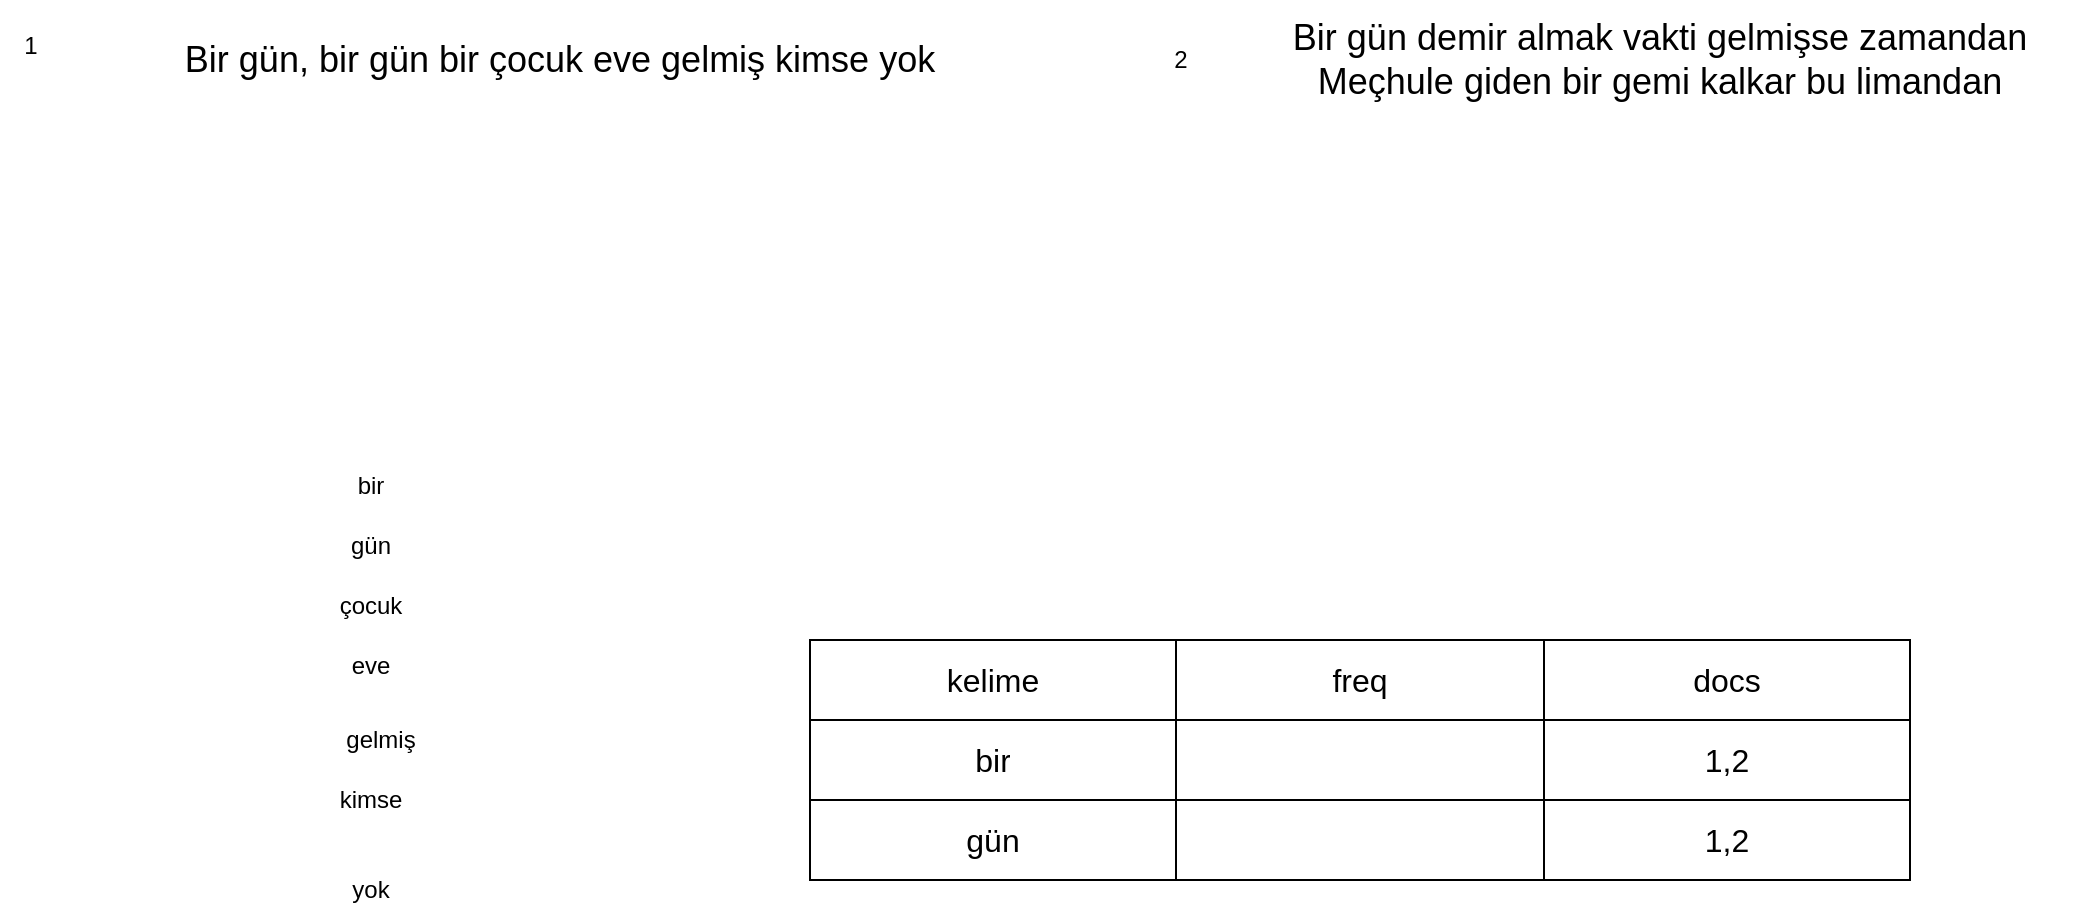 <mxfile version="22.1.9" type="device" pages="3">
  <diagram name="Page-1" id="vfHGvTpzAUw9W2T8gh5R">
    <mxGraphModel dx="1434" dy="910" grid="1" gridSize="10" guides="1" tooltips="1" connect="1" arrows="1" fold="1" page="1" pageScale="1" pageWidth="1100" pageHeight="850" math="0" shadow="0">
      <root>
        <mxCell id="0" />
        <mxCell id="1" parent="0" />
        <mxCell id="UsQSxmgThS2UPmEDzRYc-1" value="Bir gün, bir gün bir çocuk eve gelmiş kimse yok" style="text;html=1;strokeColor=none;fillColor=none;align=center;verticalAlign=middle;whiteSpace=wrap;rounded=0;fontSize=18;" parent="1" vertex="1">
          <mxGeometry x="120" y="40" width="430" height="60" as="geometry" />
        </mxCell>
        <mxCell id="UsQSxmgThS2UPmEDzRYc-2" value="bir" style="text;html=1;align=center;verticalAlign=middle;resizable=0;points=[];autosize=1;strokeColor=none;fillColor=none;" parent="1" vertex="1">
          <mxGeometry x="220" y="268" width="40" height="30" as="geometry" />
        </mxCell>
        <mxCell id="UsQSxmgThS2UPmEDzRYc-3" value="gün" style="text;html=1;align=center;verticalAlign=middle;resizable=0;points=[];autosize=1;strokeColor=none;fillColor=none;" parent="1" vertex="1">
          <mxGeometry x="220" y="298" width="40" height="30" as="geometry" />
        </mxCell>
        <mxCell id="UsQSxmgThS2UPmEDzRYc-4" value="çocuk" style="text;html=1;align=center;verticalAlign=middle;resizable=0;points=[];autosize=1;strokeColor=none;fillColor=none;" parent="1" vertex="1">
          <mxGeometry x="215" y="328" width="50" height="30" as="geometry" />
        </mxCell>
        <mxCell id="UsQSxmgThS2UPmEDzRYc-5" value="eve" style="text;html=1;align=center;verticalAlign=middle;resizable=0;points=[];autosize=1;strokeColor=none;fillColor=none;" parent="1" vertex="1">
          <mxGeometry x="220" y="358" width="40" height="30" as="geometry" />
        </mxCell>
        <mxCell id="UsQSxmgThS2UPmEDzRYc-6" value="gelmiş" style="text;html=1;align=center;verticalAlign=middle;resizable=0;points=[];autosize=1;strokeColor=none;fillColor=none;" parent="1" vertex="1">
          <mxGeometry x="215" y="395" width="60" height="30" as="geometry" />
        </mxCell>
        <mxCell id="UsQSxmgThS2UPmEDzRYc-7" value="kimse" style="text;html=1;align=center;verticalAlign=middle;resizable=0;points=[];autosize=1;strokeColor=none;fillColor=none;" parent="1" vertex="1">
          <mxGeometry x="215" y="425" width="50" height="30" as="geometry" />
        </mxCell>
        <mxCell id="UsQSxmgThS2UPmEDzRYc-8" value="yok" style="text;html=1;align=center;verticalAlign=middle;resizable=0;points=[];autosize=1;strokeColor=none;fillColor=none;" parent="1" vertex="1">
          <mxGeometry x="220" y="470" width="40" height="30" as="geometry" />
        </mxCell>
        <mxCell id="UsQSxmgThS2UPmEDzRYc-9" value="Bir gün demir almak vakti gelmişse zamandan&lt;br&gt;Meçhule giden bir gemi kalkar bu limandan" style="text;html=1;strokeColor=none;fillColor=none;align=center;verticalAlign=middle;whiteSpace=wrap;rounded=0;fontSize=18;" parent="1" vertex="1">
          <mxGeometry x="670" y="40" width="430" height="60" as="geometry" />
        </mxCell>
        <mxCell id="UsQSxmgThS2UPmEDzRYc-10" value="1" style="text;html=1;align=center;verticalAlign=middle;resizable=0;points=[];autosize=1;strokeColor=none;fillColor=none;" parent="1" vertex="1">
          <mxGeometry x="55" y="48" width="30" height="30" as="geometry" />
        </mxCell>
        <mxCell id="UsQSxmgThS2UPmEDzRYc-11" value="2" style="text;html=1;align=center;verticalAlign=middle;resizable=0;points=[];autosize=1;strokeColor=none;fillColor=none;" parent="1" vertex="1">
          <mxGeometry x="630" y="55" width="30" height="30" as="geometry" />
        </mxCell>
        <mxCell id="UsQSxmgThS2UPmEDzRYc-12" value="" style="shape=table;startSize=0;container=1;collapsible=0;childLayout=tableLayout;fontSize=16;" parent="1" vertex="1">
          <mxGeometry x="460" y="360" width="550" height="120" as="geometry" />
        </mxCell>
        <mxCell id="UsQSxmgThS2UPmEDzRYc-13" value="" style="shape=tableRow;horizontal=0;startSize=0;swimlaneHead=0;swimlaneBody=0;strokeColor=inherit;top=0;left=0;bottom=0;right=0;collapsible=0;dropTarget=0;fillColor=none;points=[[0,0.5],[1,0.5]];portConstraint=eastwest;fontSize=16;" parent="UsQSxmgThS2UPmEDzRYc-12" vertex="1">
          <mxGeometry width="550" height="40" as="geometry" />
        </mxCell>
        <mxCell id="UsQSxmgThS2UPmEDzRYc-14" value="kelime" style="shape=partialRectangle;html=1;whiteSpace=wrap;connectable=0;strokeColor=inherit;overflow=hidden;fillColor=none;top=0;left=0;bottom=0;right=0;pointerEvents=1;fontSize=16;" parent="UsQSxmgThS2UPmEDzRYc-13" vertex="1">
          <mxGeometry width="183" height="40" as="geometry">
            <mxRectangle width="183" height="40" as="alternateBounds" />
          </mxGeometry>
        </mxCell>
        <mxCell id="UsQSxmgThS2UPmEDzRYc-15" value="freq" style="shape=partialRectangle;html=1;whiteSpace=wrap;connectable=0;strokeColor=inherit;overflow=hidden;fillColor=none;top=0;left=0;bottom=0;right=0;pointerEvents=1;fontSize=16;" parent="UsQSxmgThS2UPmEDzRYc-13" vertex="1">
          <mxGeometry x="183" width="184" height="40" as="geometry">
            <mxRectangle width="184" height="40" as="alternateBounds" />
          </mxGeometry>
        </mxCell>
        <mxCell id="UsQSxmgThS2UPmEDzRYc-16" value="docs" style="shape=partialRectangle;html=1;whiteSpace=wrap;connectable=0;strokeColor=inherit;overflow=hidden;fillColor=none;top=0;left=0;bottom=0;right=0;pointerEvents=1;fontSize=16;" parent="UsQSxmgThS2UPmEDzRYc-13" vertex="1">
          <mxGeometry x="367" width="183" height="40" as="geometry">
            <mxRectangle width="183" height="40" as="alternateBounds" />
          </mxGeometry>
        </mxCell>
        <mxCell id="UsQSxmgThS2UPmEDzRYc-17" value="" style="shape=tableRow;horizontal=0;startSize=0;swimlaneHead=0;swimlaneBody=0;strokeColor=inherit;top=0;left=0;bottom=0;right=0;collapsible=0;dropTarget=0;fillColor=none;points=[[0,0.5],[1,0.5]];portConstraint=eastwest;fontSize=16;" parent="UsQSxmgThS2UPmEDzRYc-12" vertex="1">
          <mxGeometry y="40" width="550" height="40" as="geometry" />
        </mxCell>
        <mxCell id="UsQSxmgThS2UPmEDzRYc-18" value="bir" style="shape=partialRectangle;html=1;whiteSpace=wrap;connectable=0;strokeColor=inherit;overflow=hidden;fillColor=none;top=0;left=0;bottom=0;right=0;pointerEvents=1;fontSize=16;" parent="UsQSxmgThS2UPmEDzRYc-17" vertex="1">
          <mxGeometry width="183" height="40" as="geometry">
            <mxRectangle width="183" height="40" as="alternateBounds" />
          </mxGeometry>
        </mxCell>
        <mxCell id="UsQSxmgThS2UPmEDzRYc-19" value="" style="shape=partialRectangle;html=1;whiteSpace=wrap;connectable=0;strokeColor=inherit;overflow=hidden;fillColor=none;top=0;left=0;bottom=0;right=0;pointerEvents=1;fontSize=16;" parent="UsQSxmgThS2UPmEDzRYc-17" vertex="1">
          <mxGeometry x="183" width="184" height="40" as="geometry">
            <mxRectangle width="184" height="40" as="alternateBounds" />
          </mxGeometry>
        </mxCell>
        <mxCell id="UsQSxmgThS2UPmEDzRYc-20" value="1,2" style="shape=partialRectangle;html=1;whiteSpace=wrap;connectable=0;strokeColor=inherit;overflow=hidden;fillColor=none;top=0;left=0;bottom=0;right=0;pointerEvents=1;fontSize=16;" parent="UsQSxmgThS2UPmEDzRYc-17" vertex="1">
          <mxGeometry x="367" width="183" height="40" as="geometry">
            <mxRectangle width="183" height="40" as="alternateBounds" />
          </mxGeometry>
        </mxCell>
        <mxCell id="UsQSxmgThS2UPmEDzRYc-21" value="" style="shape=tableRow;horizontal=0;startSize=0;swimlaneHead=0;swimlaneBody=0;strokeColor=inherit;top=0;left=0;bottom=0;right=0;collapsible=0;dropTarget=0;fillColor=none;points=[[0,0.5],[1,0.5]];portConstraint=eastwest;fontSize=16;" parent="UsQSxmgThS2UPmEDzRYc-12" vertex="1">
          <mxGeometry y="80" width="550" height="40" as="geometry" />
        </mxCell>
        <mxCell id="UsQSxmgThS2UPmEDzRYc-22" value="gün" style="shape=partialRectangle;html=1;whiteSpace=wrap;connectable=0;strokeColor=inherit;overflow=hidden;fillColor=none;top=0;left=0;bottom=0;right=0;pointerEvents=1;fontSize=16;" parent="UsQSxmgThS2UPmEDzRYc-21" vertex="1">
          <mxGeometry width="183" height="40" as="geometry">
            <mxRectangle width="183" height="40" as="alternateBounds" />
          </mxGeometry>
        </mxCell>
        <mxCell id="UsQSxmgThS2UPmEDzRYc-23" value="&lt;br&gt;&lt;br&gt;&lt;br&gt;" style="shape=partialRectangle;html=1;whiteSpace=wrap;connectable=0;strokeColor=inherit;overflow=hidden;fillColor=none;top=0;left=0;bottom=0;right=0;pointerEvents=1;fontSize=16;" parent="UsQSxmgThS2UPmEDzRYc-21" vertex="1">
          <mxGeometry x="183" width="184" height="40" as="geometry">
            <mxRectangle width="184" height="40" as="alternateBounds" />
          </mxGeometry>
        </mxCell>
        <mxCell id="UsQSxmgThS2UPmEDzRYc-24" value="1,2" style="shape=partialRectangle;html=1;whiteSpace=wrap;connectable=0;strokeColor=inherit;overflow=hidden;fillColor=none;top=0;left=0;bottom=0;right=0;pointerEvents=1;fontSize=16;" parent="UsQSxmgThS2UPmEDzRYc-21" vertex="1">
          <mxGeometry x="367" width="183" height="40" as="geometry">
            <mxRectangle width="183" height="40" as="alternateBounds" />
          </mxGeometry>
        </mxCell>
      </root>
    </mxGraphModel>
  </diagram>
  <diagram id="PtQRHLvTrnjXDgDOJUfj" name="Page-2">
    <mxGraphModel dx="1674" dy="910" grid="1" gridSize="10" guides="1" tooltips="1" connect="1" arrows="1" fold="1" page="1" pageScale="1" pageWidth="1100" pageHeight="850" math="0" shadow="0">
      <root>
        <mxCell id="0" />
        <mxCell id="1" parent="0" />
        <mxCell id="aZda3mHbv9DGWQ5qxXFO-1" value="" style="rounded=1;whiteSpace=wrap;html=1;" vertex="1" parent="1">
          <mxGeometry x="80" y="40" width="350" height="280" as="geometry" />
        </mxCell>
        <mxCell id="aZda3mHbv9DGWQ5qxXFO-2" value="" style="rounded=1;whiteSpace=wrap;html=1;" vertex="1" parent="1">
          <mxGeometry x="450" y="40" width="350" height="280" as="geometry" />
        </mxCell>
        <mxCell id="aZda3mHbv9DGWQ5qxXFO-17" value="" style="edgeStyle=orthogonalEdgeStyle;rounded=0;orthogonalLoop=1;jettySize=auto;html=1;" edge="1" parent="1" source="aZda3mHbv9DGWQ5qxXFO-3" target="aZda3mHbv9DGWQ5qxXFO-8">
          <mxGeometry relative="1" as="geometry" />
        </mxCell>
        <mxCell id="aZda3mHbv9DGWQ5qxXFO-3" value="" style="rounded=1;whiteSpace=wrap;html=1;" vertex="1" parent="1">
          <mxGeometry x="820" y="40" width="350" height="280" as="geometry" />
        </mxCell>
        <mxCell id="aZda3mHbv9DGWQ5qxXFO-4" value="" style="rounded=1;whiteSpace=wrap;html=1;" vertex="1" parent="1">
          <mxGeometry x="1190" y="40" width="350" height="280" as="geometry" />
        </mxCell>
        <mxCell id="aZda3mHbv9DGWQ5qxXFO-5" value="SHARD" style="shape=cylinder3;whiteSpace=wrap;html=1;boundedLbl=1;backgroundOutline=1;size=15;fillColor=#647687;fontColor=#ffffff;strokeColor=#314354;" vertex="1" parent="1">
          <mxGeometry x="130" y="80" width="60" height="80" as="geometry" />
        </mxCell>
        <mxCell id="aZda3mHbv9DGWQ5qxXFO-6" value="SHARD" style="shape=cylinder3;whiteSpace=wrap;html=1;boundedLbl=1;backgroundOutline=1;size=15;fillColor=#647687;fontColor=#ffffff;strokeColor=#314354;" vertex="1" parent="1">
          <mxGeometry x="480" y="80" width="60" height="80" as="geometry" />
        </mxCell>
        <mxCell id="aZda3mHbv9DGWQ5qxXFO-7" value="SHARD" style="shape=cylinder3;whiteSpace=wrap;html=1;boundedLbl=1;backgroundOutline=1;size=15;fillColor=#647687;fontColor=#ffffff;strokeColor=#314354;" vertex="1" parent="1">
          <mxGeometry x="850" y="80" width="60" height="80" as="geometry" />
        </mxCell>
        <mxCell id="aZda3mHbv9DGWQ5qxXFO-8" value="SHARD" style="shape=cylinder3;whiteSpace=wrap;html=1;boundedLbl=1;backgroundOutline=1;size=15;fillColor=#647687;fontColor=#ffffff;strokeColor=#314354;" vertex="1" parent="1">
          <mxGeometry x="1230" y="80" width="60" height="80" as="geometry" />
        </mxCell>
        <mxCell id="aZda3mHbv9DGWQ5qxXFO-9" value="REPLICA" style="shape=cylinder3;whiteSpace=wrap;html=1;boundedLbl=1;backgroundOutline=1;size=15;fillColor=#fa6800;fontColor=#000000;strokeColor=#C73500;" vertex="1" parent="1">
          <mxGeometry x="340" y="210" width="60" height="80" as="geometry" />
        </mxCell>
        <mxCell id="aZda3mHbv9DGWQ5qxXFO-11" value="REPLICA" style="shape=cylinder3;whiteSpace=wrap;html=1;boundedLbl=1;backgroundOutline=1;size=15;fillColor=#fa6800;fontColor=#000000;strokeColor=#C73500;" vertex="1" parent="1">
          <mxGeometry x="720" y="220" width="60" height="80" as="geometry" />
        </mxCell>
        <mxCell id="aZda3mHbv9DGWQ5qxXFO-12" value="REPLICA" style="shape=cylinder3;whiteSpace=wrap;html=1;boundedLbl=1;backgroundOutline=1;size=15;fillColor=#fa6800;fontColor=#000000;strokeColor=#C73500;" vertex="1" parent="1">
          <mxGeometry x="1090" y="220" width="60" height="80" as="geometry" />
        </mxCell>
        <mxCell id="aZda3mHbv9DGWQ5qxXFO-13" value="REPLICA" style="shape=cylinder3;whiteSpace=wrap;html=1;boundedLbl=1;backgroundOutline=1;size=15;fillColor=#fa6800;fontColor=#000000;strokeColor=#C73500;" vertex="1" parent="1">
          <mxGeometry x="1460" y="230" width="60" height="80" as="geometry" />
        </mxCell>
        <mxCell id="aZda3mHbv9DGWQ5qxXFO-14" value="" style="rounded=1;whiteSpace=wrap;html=1;" vertex="1" parent="1">
          <mxGeometry x="80" y="360" width="350" height="280" as="geometry" />
        </mxCell>
        <mxCell id="aZda3mHbv9DGWQ5qxXFO-15" value="SHARD" style="shape=cylinder3;whiteSpace=wrap;html=1;boundedLbl=1;backgroundOutline=1;size=15;fillColor=#647687;fontColor=#ffffff;strokeColor=#314354;" vertex="1" parent="1">
          <mxGeometry x="120" y="400" width="60" height="80" as="geometry" />
        </mxCell>
        <mxCell id="aZda3mHbv9DGWQ5qxXFO-16" value="REPLICA" style="shape=cylinder3;whiteSpace=wrap;html=1;boundedLbl=1;backgroundOutline=1;size=15;fillColor=#fa6800;fontColor=#000000;strokeColor=#C73500;" vertex="1" parent="1">
          <mxGeometry x="350" y="550" width="60" height="80" as="geometry" />
        </mxCell>
      </root>
    </mxGraphModel>
  </diagram>
  <diagram id="cHIHcv9MZ-RNN2wUmoET" name="Page-3">
    <mxGraphModel dx="1434" dy="910" grid="1" gridSize="10" guides="1" tooltips="1" connect="1" arrows="1" fold="1" page="1" pageScale="1" pageWidth="1100" pageHeight="850" math="0" shadow="0">
      <root>
        <mxCell id="0" />
        <mxCell id="1" parent="0" />
        <mxCell id="eQuBDasWxpKYxFqf2gX8-2" value="GW" style="rhombus;whiteSpace=wrap;html=1;" vertex="1" parent="1">
          <mxGeometry x="100" y="280" width="80" height="80" as="geometry" />
        </mxCell>
        <mxCell id="eQuBDasWxpKYxFqf2gX8-10" style="edgeStyle=orthogonalEdgeStyle;rounded=0;orthogonalLoop=1;jettySize=auto;html=1;exitX=0.5;exitY=1;exitDx=0;exitDy=0;exitPerimeter=0;entryX=1;entryY=0.5;entryDx=0;entryDy=0;" edge="1" parent="1" source="eQuBDasWxpKYxFqf2gX8-3" target="eQuBDasWxpKYxFqf2gX8-8">
          <mxGeometry relative="1" as="geometry" />
        </mxCell>
        <mxCell id="eQuBDasWxpKYxFqf2gX8-11" style="edgeStyle=orthogonalEdgeStyle;rounded=0;orthogonalLoop=1;jettySize=auto;html=1;exitX=0.5;exitY=1;exitDx=0;exitDy=0;exitPerimeter=0;entryX=1;entryY=0.5;entryDx=0;entryDy=0;" edge="1" parent="1" source="eQuBDasWxpKYxFqf2gX8-3" target="eQuBDasWxpKYxFqf2gX8-9">
          <mxGeometry relative="1" as="geometry" />
        </mxCell>
        <mxCell id="eQuBDasWxpKYxFqf2gX8-3" value="QUEUE" style="shape=cylinder3;whiteSpace=wrap;html=1;boundedLbl=1;backgroundOutline=1;size=15;rotation=-90;" vertex="1" parent="1">
          <mxGeometry x="487.5" y="132.5" width="60" height="375" as="geometry" />
        </mxCell>
        <mxCell id="eQuBDasWxpKYxFqf2gX8-4" style="edgeStyle=orthogonalEdgeStyle;rounded=0;orthogonalLoop=1;jettySize=auto;html=1;exitX=1;exitY=0.5;exitDx=0;exitDy=0;entryX=0.5;entryY=0;entryDx=0;entryDy=0;entryPerimeter=0;" edge="1" parent="1" source="eQuBDasWxpKYxFqf2gX8-2" target="eQuBDasWxpKYxFqf2gX8-3">
          <mxGeometry relative="1" as="geometry" />
        </mxCell>
        <mxCell id="eQuBDasWxpKYxFqf2gX8-5" value="" style="shape=cylinder3;whiteSpace=wrap;html=1;boundedLbl=1;backgroundOutline=1;size=15;rotation=-90;fillColor=#fa6800;fontColor=#000000;strokeColor=#C73500;" vertex="1" parent="1">
          <mxGeometry x="560" y="302.5" width="60" height="35" as="geometry" />
        </mxCell>
        <mxCell id="eQuBDasWxpKYxFqf2gX8-6" value="" style="shape=cylinder3;whiteSpace=wrap;html=1;boundedLbl=1;backgroundOutline=1;size=15;rotation=-90;fillColor=#fa6800;fontColor=#000000;strokeColor=#C73500;" vertex="1" parent="1">
          <mxGeometry x="600" y="302.5" width="60" height="35" as="geometry" />
        </mxCell>
        <mxCell id="eQuBDasWxpKYxFqf2gX8-7" value="" style="shape=cylinder3;whiteSpace=wrap;html=1;boundedLbl=1;backgroundOutline=1;size=15;rotation=-90;fillColor=#fa6800;fontColor=#000000;strokeColor=#C73500;" vertex="1" parent="1">
          <mxGeometry x="640" y="302.5" width="60" height="35" as="geometry" />
        </mxCell>
        <mxCell id="eQuBDasWxpKYxFqf2gX8-8" value="ETL" style="triangle;whiteSpace=wrap;html=1;rotation=-180;horizontal=0;" vertex="1" parent="1">
          <mxGeometry x="790" y="185" width="70" height="110" as="geometry" />
        </mxCell>
        <mxCell id="eQuBDasWxpKYxFqf2gX8-13" style="edgeStyle=orthogonalEdgeStyle;rounded=0;orthogonalLoop=1;jettySize=auto;html=1;exitX=0;exitY=0.5;exitDx=0;exitDy=0;" edge="1" parent="1" source="eQuBDasWxpKYxFqf2gX8-9" target="eQuBDasWxpKYxFqf2gX8-12">
          <mxGeometry relative="1" as="geometry" />
        </mxCell>
        <mxCell id="eQuBDasWxpKYxFqf2gX8-9" value="COMP" style="triangle;whiteSpace=wrap;html=1;rotation=-180;horizontal=0;" vertex="1" parent="1">
          <mxGeometry x="790" y="335" width="70" height="110" as="geometry" />
        </mxCell>
        <mxCell id="eQuBDasWxpKYxFqf2gX8-12" value="ELASTIC" style="shape=cylinder3;whiteSpace=wrap;html=1;boundedLbl=1;backgroundOutline=1;size=15;fillColor=#647687;fontColor=#ffffff;strokeColor=#314354;" vertex="1" parent="1">
          <mxGeometry x="950" y="210" width="250" height="210" as="geometry" />
        </mxCell>
        <mxCell id="eQuBDasWxpKYxFqf2gX8-14" style="edgeStyle=orthogonalEdgeStyle;rounded=0;orthogonalLoop=1;jettySize=auto;html=1;entryX=0;entryY=0.5;entryDx=0;entryDy=0;entryPerimeter=0;" edge="1" parent="1" source="eQuBDasWxpKYxFqf2gX8-8" target="eQuBDasWxpKYxFqf2gX8-12">
          <mxGeometry relative="1" as="geometry" />
        </mxCell>
        <mxCell id="eQuBDasWxpKYxFqf2gX8-15" value="" style="shape=cylinder3;whiteSpace=wrap;html=1;boundedLbl=1;backgroundOutline=1;size=15;rotation=-90;fillColor=#fa6800;fontColor=#000000;strokeColor=#C73500;" vertex="1" parent="1">
          <mxGeometry x="350" y="302.5" width="60" height="35" as="geometry" />
        </mxCell>
        <mxCell id="eQuBDasWxpKYxFqf2gX8-16" value="" style="shape=cylinder3;whiteSpace=wrap;html=1;boundedLbl=1;backgroundOutline=1;size=15;rotation=-90;fillColor=#fa6800;fontColor=#000000;strokeColor=#C73500;" vertex="1" parent="1">
          <mxGeometry x="390" y="302.5" width="60" height="35" as="geometry" />
        </mxCell>
        <mxCell id="eQuBDasWxpKYxFqf2gX8-17" value="" style="shape=cylinder3;whiteSpace=wrap;html=1;boundedLbl=1;backgroundOutline=1;size=15;rotation=-90;fillColor=#fa6800;fontColor=#000000;strokeColor=#C73500;" vertex="1" parent="1">
          <mxGeometry x="427.5" y="302.5" width="60" height="35" as="geometry" />
        </mxCell>
      </root>
    </mxGraphModel>
  </diagram>
</mxfile>
